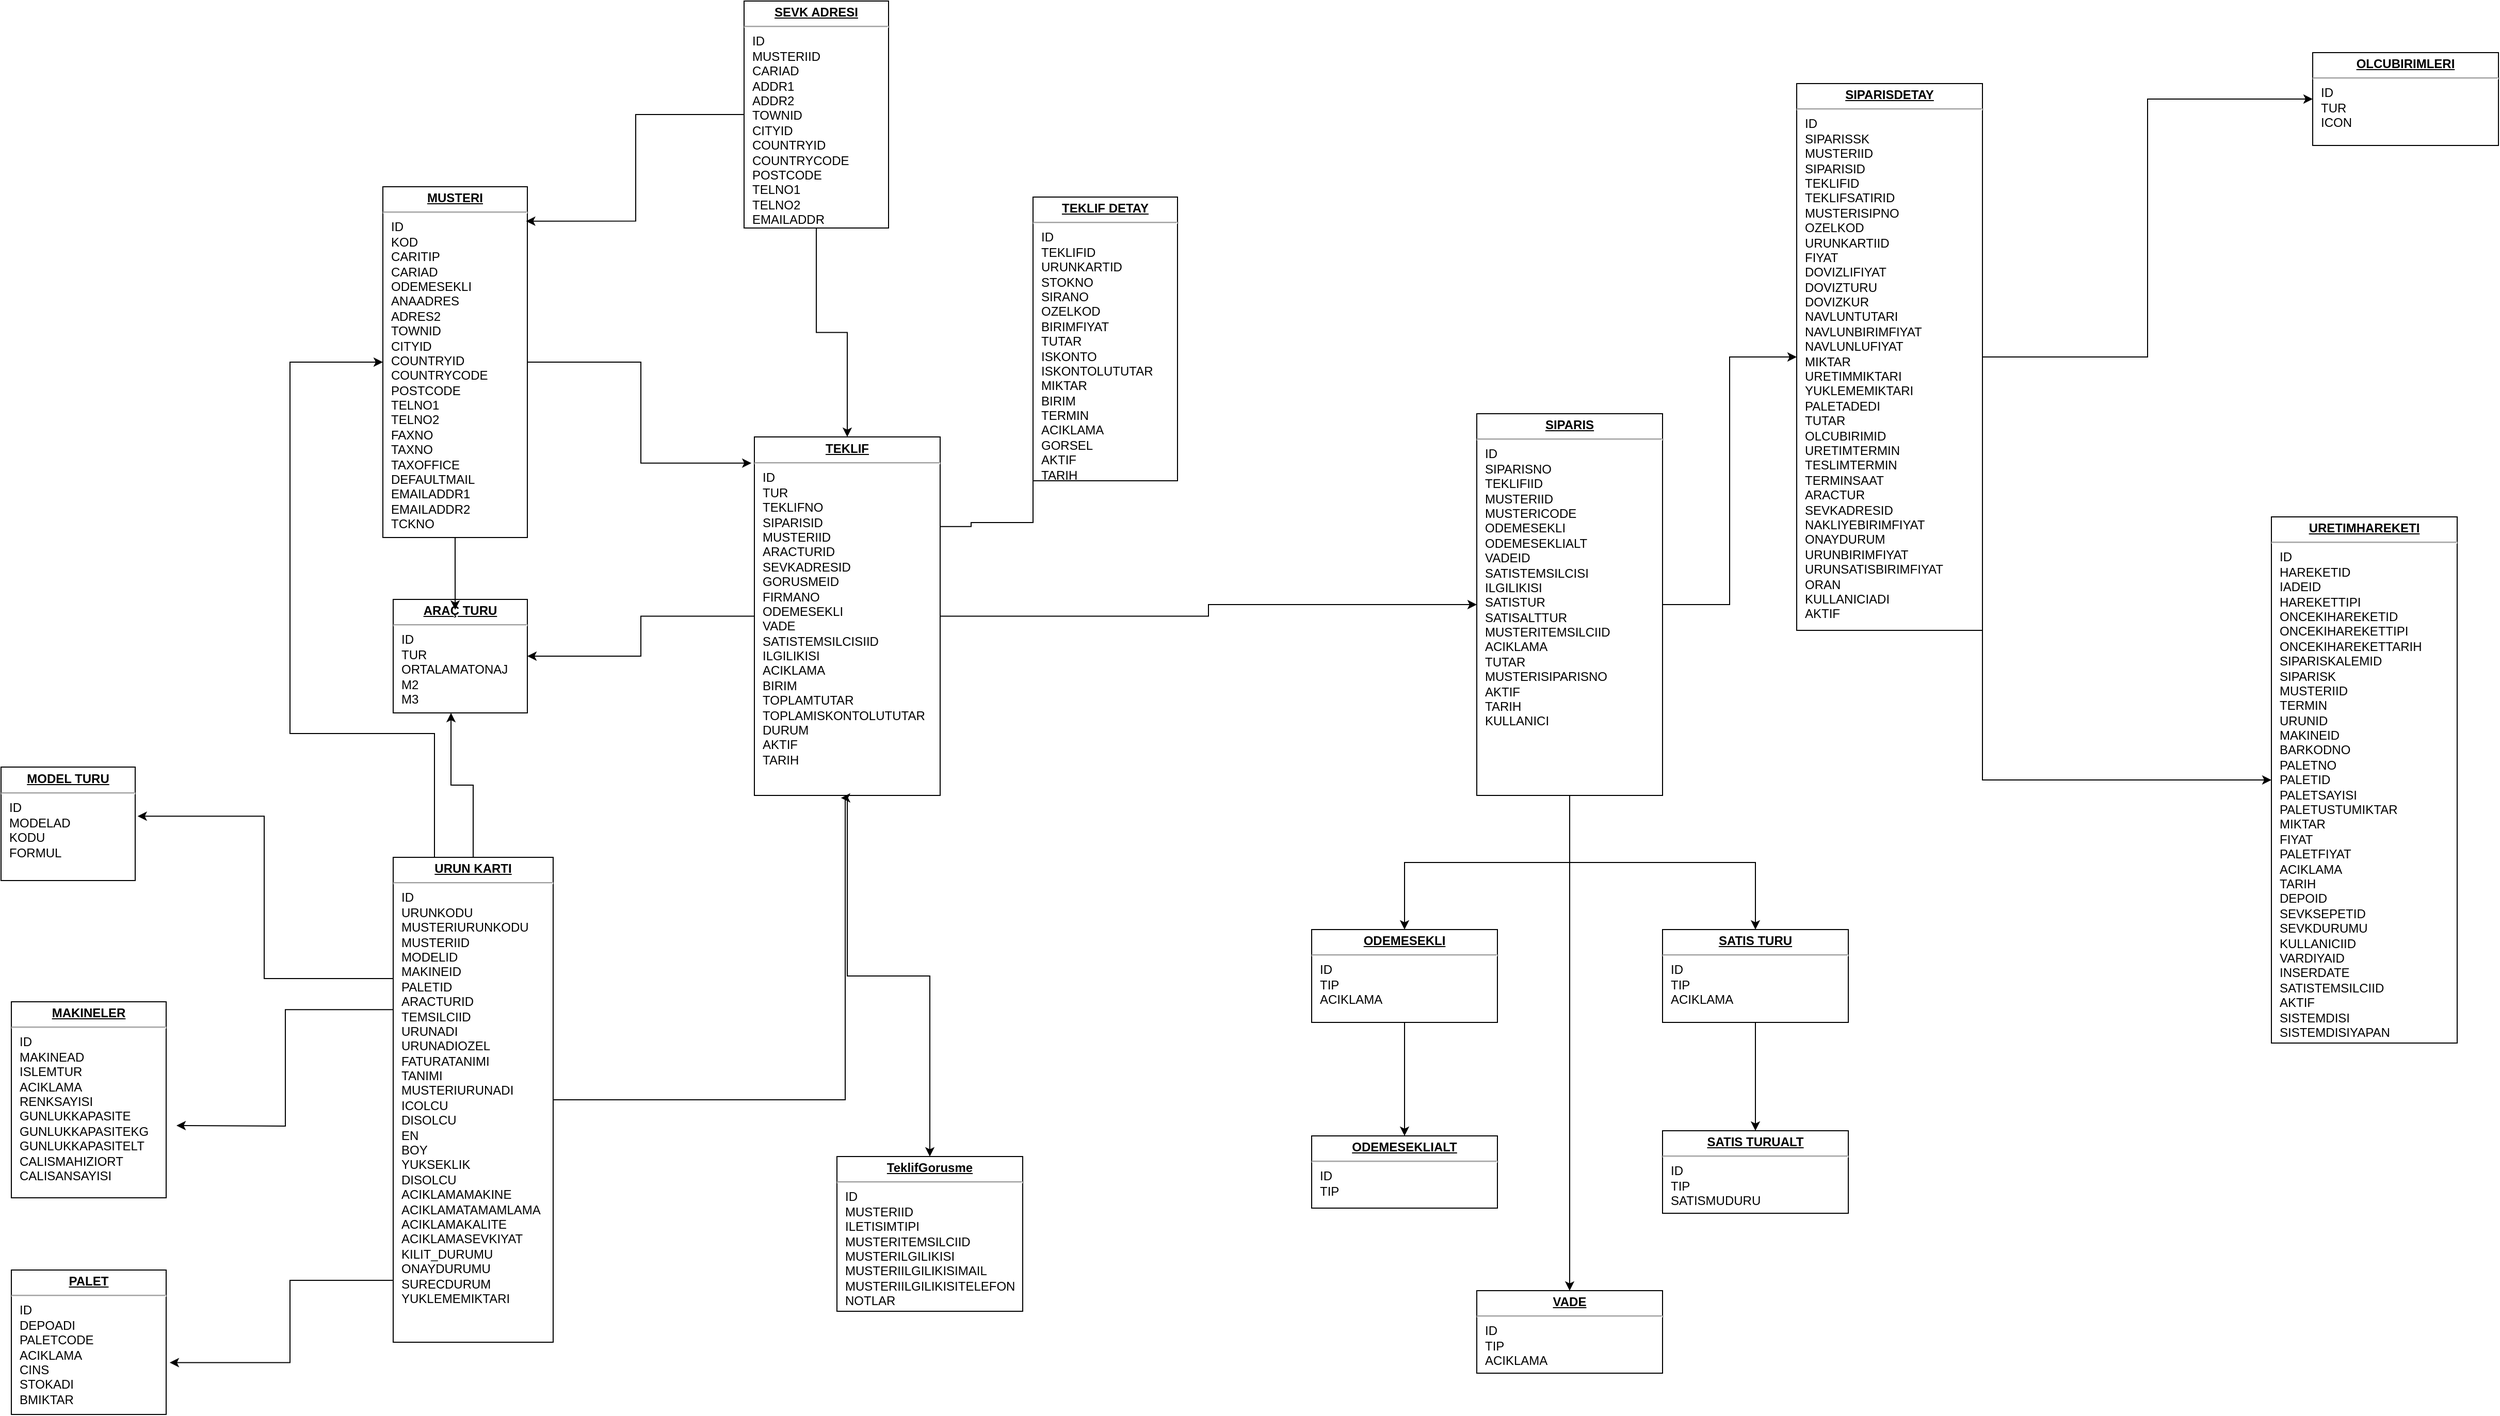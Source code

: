 <mxfile version="24.7.6">
  <diagram name="Page-1" id="a7904f86-f2b4-8e86-fa97-74104820619b">
    <mxGraphModel dx="2216" dy="1365" grid="1" gridSize="10" guides="1" tooltips="1" connect="1" arrows="1" fold="1" page="1" pageScale="1" pageWidth="1100" pageHeight="850" background="none" math="0" shadow="0">
      <root>
        <mxCell id="0" />
        <mxCell id="1" parent="0" />
        <mxCell id="Hgp5e7iiGwVwY_Y89gN8-15" style="edgeStyle=orthogonalEdgeStyle;rounded=0;orthogonalLoop=1;jettySize=auto;html=1;entryX=1;entryY=0.5;entryDx=0;entryDy=0;" parent="1" source="24794b860abc3c2d-1" target="Hgp5e7iiGwVwY_Y89gN8-5" edge="1">
          <mxGeometry relative="1" as="geometry" />
        </mxCell>
        <mxCell id="bi0TsSE7OpreCBhFvPM3-5" style="edgeStyle=orthogonalEdgeStyle;rounded=0;orthogonalLoop=1;jettySize=auto;html=1;entryX=0.5;entryY=0;entryDx=0;entryDy=0;" parent="1" source="24794b860abc3c2d-1" target="24794b860abc3c2d-16" edge="1">
          <mxGeometry relative="1" as="geometry" />
        </mxCell>
        <mxCell id="jMBmJfrpA6GNwmcxbCjx-2" style="edgeStyle=orthogonalEdgeStyle;rounded=0;orthogonalLoop=1;jettySize=auto;html=1;entryX=0;entryY=0.5;entryDx=0;entryDy=0;" parent="1" source="24794b860abc3c2d-1" target="jMBmJfrpA6GNwmcxbCjx-1" edge="1">
          <mxGeometry relative="1" as="geometry" />
        </mxCell>
        <mxCell id="24794b860abc3c2d-1" value="&lt;p style=&quot;margin: 0px ; margin-top: 4px ; text-align: center ; text-decoration: underline&quot;&gt;&lt;b&gt;TEKLIF&lt;/b&gt;&lt;/p&gt;&lt;hr&gt;&lt;p style=&quot;margin: 0px ; margin-left: 8px&quot;&gt;ID&lt;/p&gt;&lt;p style=&quot;margin: 0px ; margin-left: 8px&quot;&gt;TUR&lt;/p&gt;&lt;p style=&quot;margin: 0px ; margin-left: 8px&quot;&gt;TEKLIFNO&lt;/p&gt;&lt;p style=&quot;margin: 0px ; margin-left: 8px&quot;&gt;SIPARISID&lt;/p&gt;&lt;p style=&quot;margin: 0px ; margin-left: 8px&quot;&gt;MUSTERIID&lt;/p&gt;&lt;p style=&quot;margin: 0px ; margin-left: 8px&quot;&gt;ARACTURID&lt;/p&gt;&lt;p style=&quot;margin: 0px ; margin-left: 8px&quot;&gt;SEVKADRESID&lt;/p&gt;&lt;p style=&quot;margin: 0px ; margin-left: 8px&quot;&gt;GORUSMEID&lt;/p&gt;&lt;p style=&quot;margin: 0px ; margin-left: 8px&quot;&gt;FIRMANO&lt;/p&gt;&lt;p style=&quot;margin: 0px ; margin-left: 8px&quot;&gt;ODEMESEKLI&lt;/p&gt;&lt;p style=&quot;margin: 0px ; margin-left: 8px&quot;&gt;VADE&lt;/p&gt;&lt;p style=&quot;margin: 0px ; margin-left: 8px&quot;&gt;SATISTEMSILCISIID&lt;/p&gt;&lt;p style=&quot;margin: 0px ; margin-left: 8px&quot;&gt;ILGILIKISI&lt;/p&gt;&lt;p style=&quot;margin: 0px ; margin-left: 8px&quot;&gt;ACIKLAMA&lt;/p&gt;&lt;p style=&quot;margin: 0px ; margin-left: 8px&quot;&gt;BIRIM&lt;/p&gt;&lt;p style=&quot;margin: 0px ; margin-left: 8px&quot;&gt;TOPLAMTUTAR&lt;/p&gt;&lt;p style=&quot;margin: 0px ; margin-left: 8px&quot;&gt;TOPLAMISKONTOLUTUTAR&lt;/p&gt;&lt;p style=&quot;margin: 0px ; margin-left: 8px&quot;&gt;DURUM&lt;/p&gt;&lt;p style=&quot;margin: 0px ; margin-left: 8px&quot;&gt;AKTIF&lt;/p&gt;&lt;p style=&quot;margin: 0px ; margin-left: 8px&quot;&gt;TARIH&lt;/p&gt;&lt;p style=&quot;margin: 0px ; margin-left: 8px&quot;&gt;&lt;/p&gt;" style="verticalAlign=top;align=left;overflow=fill;fontSize=12;fontFamily=Helvetica;html=1;rounded=0;shadow=0;comic=0;labelBackgroundColor=none;strokeWidth=1" parent="1" vertex="1">
          <mxGeometry x="-60" y="-367.5" width="180" height="347.5" as="geometry" />
        </mxCell>
        <mxCell id="24794b860abc3c2d-16" value="&lt;p style=&quot;margin: 0px ; margin-top: 4px ; text-align: center ; text-decoration: underline&quot;&gt;&lt;b&gt;TeklifGorusme&lt;/b&gt;&lt;/p&gt;&lt;hr&gt;&lt;p style=&quot;margin: 0px ; margin-left: 8px&quot;&gt;ID&lt;/p&gt;&lt;p style=&quot;margin: 0px ; margin-left: 8px&quot;&gt;MUSTERIID&lt;/p&gt;&lt;p style=&quot;margin: 0px ; margin-left: 8px&quot;&gt;ILETISIMTIPI&lt;/p&gt;&lt;p style=&quot;margin: 0px ; margin-left: 8px&quot;&gt;MUSTERITEMSILCIID&lt;/p&gt;&lt;p style=&quot;margin: 0px ; margin-left: 8px&quot;&gt;MUSTERILGILIKISI&lt;/p&gt;&lt;p style=&quot;margin: 0px ; margin-left: 8px&quot;&gt;MUSTERIILGILIKISIMAIL&lt;/p&gt;&lt;p style=&quot;margin: 0px ; margin-left: 8px&quot;&gt;MUSTERIILGILIKISITELEFON&lt;/p&gt;&lt;p style=&quot;margin: 0px ; margin-left: 8px&quot;&gt;NOTLAR&lt;/p&gt;&lt;p style=&quot;margin: 0px ; margin-left: 8px&quot;&gt;&lt;br&gt;&lt;/p&gt;" style="verticalAlign=top;align=left;overflow=fill;fontSize=12;fontFamily=Helvetica;html=1;rounded=0;shadow=0;comic=0;labelBackgroundColor=none;strokeWidth=1" parent="1" vertex="1">
          <mxGeometry x="20" y="330" width="180" height="150" as="geometry" />
        </mxCell>
        <mxCell id="24794b860abc3c2d-40" style="edgeStyle=orthogonalEdgeStyle;rounded=0;html=1;exitX=0;exitY=0.25;entryX=1;entryY=0.25;labelBackgroundColor=none;endArrow=none;endFill=0;endSize=8;fontFamily=Verdana;fontSize=12;align=left;" parent="1" source="24794b860abc3c2d-17" target="24794b860abc3c2d-1" edge="1">
          <mxGeometry relative="1" as="geometry">
            <Array as="points">
              <mxPoint x="210" y="-284.5" />
              <mxPoint x="150" y="-284.5" />
            </Array>
          </mxGeometry>
        </mxCell>
        <mxCell id="24794b860abc3c2d-17" value="&lt;p style=&quot;margin: 0px ; margin-top: 4px ; text-align: center ; text-decoration: underline&quot;&gt;&lt;b&gt;TEKLIF DETAY&lt;/b&gt;&lt;/p&gt;&lt;hr&gt;&lt;p style=&quot;margin: 0px ; margin-left: 8px&quot;&gt;ID&lt;br&gt;TEKLIFID&lt;/p&gt;&lt;p style=&quot;margin: 0px ; margin-left: 8px&quot;&gt;URUNKARTID&lt;/p&gt;&lt;p style=&quot;margin: 0px ; margin-left: 8px&quot;&gt;STOKNO&lt;/p&gt;&lt;p style=&quot;margin: 0px ; margin-left: 8px&quot;&gt;&lt;span style=&quot;background-color: initial;&quot;&gt;SIRANO&lt;/span&gt;&lt;/p&gt;&lt;p style=&quot;margin: 0px ; margin-left: 8px&quot;&gt;&lt;span style=&quot;background-color: initial;&quot;&gt;OZELKOD&lt;/span&gt;&lt;br&gt;&lt;/p&gt;&lt;p style=&quot;margin: 0px ; margin-left: 8px&quot;&gt;&lt;span style=&quot;background-color: initial;&quot;&gt;BIRIMFIYAT&lt;/span&gt;&lt;/p&gt;&lt;p style=&quot;margin: 0px ; margin-left: 8px&quot;&gt;TUTAR&lt;br&gt;&lt;/p&gt;&lt;p style=&quot;margin: 0px ; margin-left: 8px&quot;&gt;ISKONTO&lt;/p&gt;&lt;p style=&quot;margin: 0px ; margin-left: 8px&quot;&gt;ISKONTOLUTUTAR&lt;/p&gt;&lt;p style=&quot;margin: 0px ; margin-left: 8px&quot;&gt;MIKTAR&lt;/p&gt;&lt;p style=&quot;margin: 0px ; margin-left: 8px&quot;&gt;BIRIM&lt;/p&gt;&lt;p style=&quot;margin: 0px ; margin-left: 8px&quot;&gt;TERMIN&lt;/p&gt;&lt;p style=&quot;margin: 0px ; margin-left: 8px&quot;&gt;ACIKLAMA&lt;/p&gt;&lt;p style=&quot;margin: 0px ; margin-left: 8px&quot;&gt;GORSEL&lt;/p&gt;&lt;p style=&quot;margin: 0px ; margin-left: 8px&quot;&gt;AKTIF&lt;/p&gt;&lt;p style=&quot;margin: 0px ; margin-left: 8px&quot;&gt;TARIH&lt;/p&gt;" style="verticalAlign=top;align=left;overflow=fill;fontSize=12;fontFamily=Helvetica;html=1;rounded=0;shadow=0;comic=0;labelBackgroundColor=none;strokeWidth=1" parent="1" vertex="1">
          <mxGeometry x="210" y="-600" width="140" height="275" as="geometry" />
        </mxCell>
        <mxCell id="Hgp5e7iiGwVwY_Y89gN8-1" value="&lt;p style=&quot;margin: 0px ; margin-top: 4px ; text-align: center ; text-decoration: underline&quot;&gt;&lt;b&gt;MUSTERI&lt;/b&gt;&lt;/p&gt;&lt;hr&gt;&lt;p style=&quot;margin: 0px ; margin-left: 8px&quot;&gt;ID&lt;br&gt;KOD&lt;br&gt;CARITIP&lt;/p&gt;&lt;p style=&quot;margin: 0px ; margin-left: 8px&quot;&gt;CARIAD&lt;/p&gt;&lt;p style=&quot;margin: 0px ; margin-left: 8px&quot;&gt;ODEMESEKLI&lt;br&gt;&lt;/p&gt;&lt;p style=&quot;margin: 0px ; margin-left: 8px&quot;&gt;ANAADRES&lt;br&gt;&lt;/p&gt;&lt;p style=&quot;margin: 0px ; margin-left: 8px&quot;&gt;ADRES2&lt;br&gt;&lt;/p&gt;&lt;p style=&quot;margin: 0px ; margin-left: 8px&quot;&gt;TOWNID&lt;/p&gt;&lt;p style=&quot;margin: 0px ; margin-left: 8px&quot;&gt;CITYID&lt;/p&gt;&lt;p style=&quot;margin: 0px ; margin-left: 8px&quot;&gt;COUNTRYID&lt;/p&gt;&lt;p style=&quot;margin: 0px ; margin-left: 8px&quot;&gt;COUNTRYCODE&lt;/p&gt;&lt;p style=&quot;margin: 0px ; margin-left: 8px&quot;&gt;POSTCODE&lt;/p&gt;&lt;p style=&quot;margin: 0px ; margin-left: 8px&quot;&gt;TELNO1&lt;/p&gt;&lt;p style=&quot;margin: 0px ; margin-left: 8px&quot;&gt;TELNO2&lt;/p&gt;&lt;p style=&quot;margin: 0px ; margin-left: 8px&quot;&gt;FAXNO&lt;/p&gt;&lt;p style=&quot;margin: 0px ; margin-left: 8px&quot;&gt;TAXNO&lt;/p&gt;&lt;p style=&quot;margin: 0px ; margin-left: 8px&quot;&gt;TAXOFFICE&lt;/p&gt;&lt;p style=&quot;margin: 0px ; margin-left: 8px&quot;&gt;DEFAULTMAIL&lt;/p&gt;&lt;p style=&quot;margin: 0px ; margin-left: 8px&quot;&gt;EMAILADDR1&lt;/p&gt;&lt;p style=&quot;margin: 0px ; margin-left: 8px&quot;&gt;EMAILADDR2&lt;/p&gt;&lt;p style=&quot;margin: 0px ; margin-left: 8px&quot;&gt;TCKNO&lt;/p&gt;&lt;p style=&quot;margin: 0px ; margin-left: 8px&quot;&gt;&lt;br&gt;&lt;/p&gt;" style="verticalAlign=top;align=left;overflow=fill;fontSize=12;fontFamily=Helvetica;html=1;rounded=0;shadow=0;comic=0;labelBackgroundColor=none;strokeWidth=1" parent="1" vertex="1">
          <mxGeometry x="-420" y="-610" width="140" height="340" as="geometry" />
        </mxCell>
        <mxCell id="Hgp5e7iiGwVwY_Y89gN8-4" style="edgeStyle=orthogonalEdgeStyle;rounded=0;orthogonalLoop=1;jettySize=auto;html=1;exitX=1;exitY=0.5;exitDx=0;exitDy=0;entryX=-0.016;entryY=0.073;entryDx=0;entryDy=0;entryPerimeter=0;" parent="1" source="Hgp5e7iiGwVwY_Y89gN8-1" target="24794b860abc3c2d-1" edge="1">
          <mxGeometry relative="1" as="geometry" />
        </mxCell>
        <mxCell id="Hgp5e7iiGwVwY_Y89gN8-5" value="&lt;p style=&quot;margin: 0px ; margin-top: 4px ; text-align: center ; text-decoration: underline&quot;&gt;&lt;b&gt;ARAÇ TURU&lt;/b&gt;&lt;/p&gt;&lt;hr&gt;&lt;p style=&quot;margin: 0px ; margin-left: 8px&quot;&gt;ID&lt;br&gt;TUR&lt;br&gt;ORTALAMATONAJ&lt;/p&gt;&lt;p style=&quot;margin: 0px ; margin-left: 8px&quot;&gt;M2&lt;/p&gt;&lt;p style=&quot;margin: 0px ; margin-left: 8px&quot;&gt;M3&lt;br&gt;&lt;/p&gt;&lt;p style=&quot;margin: 0px ; margin-left: 8px&quot;&gt;&lt;br&gt;&lt;/p&gt;" style="verticalAlign=top;align=left;overflow=fill;fontSize=12;fontFamily=Helvetica;html=1;rounded=0;shadow=0;comic=0;labelBackgroundColor=none;strokeWidth=1" parent="1" vertex="1">
          <mxGeometry x="-410" y="-210" width="130" height="110" as="geometry" />
        </mxCell>
        <mxCell id="Hgp5e7iiGwVwY_Y89gN8-10" style="edgeStyle=orthogonalEdgeStyle;rounded=0;orthogonalLoop=1;jettySize=auto;html=1;entryX=0.991;entryY=0.098;entryDx=0;entryDy=0;entryPerimeter=0;" parent="1" source="Hgp5e7iiGwVwY_Y89gN8-9" target="Hgp5e7iiGwVwY_Y89gN8-1" edge="1">
          <mxGeometry relative="1" as="geometry">
            <mxPoint x="-270" y="-600.0" as="targetPoint" />
          </mxGeometry>
        </mxCell>
        <mxCell id="Hgp5e7iiGwVwY_Y89gN8-16" style="edgeStyle=orthogonalEdgeStyle;rounded=0;orthogonalLoop=1;jettySize=auto;html=1;entryX=0.5;entryY=0;entryDx=0;entryDy=0;" parent="1" source="Hgp5e7iiGwVwY_Y89gN8-9" target="24794b860abc3c2d-1" edge="1">
          <mxGeometry relative="1" as="geometry" />
        </mxCell>
        <mxCell id="Hgp5e7iiGwVwY_Y89gN8-9" value="&lt;p style=&quot;margin: 0px ; margin-top: 4px ; text-align: center ; text-decoration: underline&quot;&gt;&lt;b&gt;SEVK ADRESI&lt;/b&gt;&lt;/p&gt;&lt;hr&gt;&lt;p style=&quot;margin: 0px ; margin-left: 8px&quot;&gt;ID&lt;/p&gt;&lt;p style=&quot;margin: 0px ; margin-left: 8px&quot;&gt;MUSTERIID&lt;/p&gt;&lt;p style=&quot;margin: 0px ; margin-left: 8px&quot;&gt;CARIAD&lt;/p&gt;&lt;p style=&quot;margin: 0px ; margin-left: 8px&quot;&gt;ADDR1&lt;/p&gt;&lt;p style=&quot;margin: 0px ; margin-left: 8px&quot;&gt;ADDR2&lt;/p&gt;&lt;p style=&quot;margin: 0px 0px 0px 8px;&quot;&gt;TOWNID&lt;/p&gt;&lt;p style=&quot;margin: 0px 0px 0px 8px;&quot;&gt;CITYID&lt;/p&gt;&lt;p style=&quot;margin: 0px 0px 0px 8px;&quot;&gt;COUNTRYID&lt;/p&gt;&lt;p style=&quot;margin: 0px 0px 0px 8px;&quot;&gt;COUNTRYCODE&lt;/p&gt;&lt;p style=&quot;margin: 0px 0px 0px 8px;&quot;&gt;POSTCODE&lt;/p&gt;&lt;p style=&quot;margin: 0px 0px 0px 8px;&quot;&gt;TELNO1&lt;/p&gt;&lt;p style=&quot;margin: 0px 0px 0px 8px;&quot;&gt;TELNO2&lt;/p&gt;&lt;p style=&quot;margin: 0px 0px 0px 8px;&quot;&gt;EMAILADDR&lt;/p&gt;" style="verticalAlign=top;align=left;overflow=fill;fontSize=12;fontFamily=Helvetica;html=1;rounded=0;shadow=0;comic=0;labelBackgroundColor=none;strokeWidth=1" parent="1" vertex="1">
          <mxGeometry x="-70" y="-790" width="140" height="220" as="geometry" />
        </mxCell>
        <mxCell id="Hgp5e7iiGwVwY_Y89gN8-14" style="edgeStyle=orthogonalEdgeStyle;rounded=0;orthogonalLoop=1;jettySize=auto;html=1;entryX=0.462;entryY=0.091;entryDx=0;entryDy=0;entryPerimeter=0;" parent="1" source="Hgp5e7iiGwVwY_Y89gN8-1" target="Hgp5e7iiGwVwY_Y89gN8-5" edge="1">
          <mxGeometry relative="1" as="geometry" />
        </mxCell>
        <mxCell id="Hgp5e7iiGwVwY_Y89gN8-18" style="edgeStyle=orthogonalEdgeStyle;rounded=0;orthogonalLoop=1;jettySize=auto;html=1;entryX=0.466;entryY=1.007;entryDx=0;entryDy=0;entryPerimeter=0;" parent="1" source="Hgp5e7iiGwVwY_Y89gN8-17" target="24794b860abc3c2d-1" edge="1">
          <mxGeometry relative="1" as="geometry">
            <Array as="points">
              <mxPoint x="28" y="275" />
            </Array>
          </mxGeometry>
        </mxCell>
        <mxCell id="LyX2xCO0pl1XPPJ5Hr9K-2" style="edgeStyle=orthogonalEdgeStyle;rounded=0;orthogonalLoop=1;jettySize=auto;html=1;entryX=0;entryY=0.5;entryDx=0;entryDy=0;" parent="1" source="Hgp5e7iiGwVwY_Y89gN8-17" target="Hgp5e7iiGwVwY_Y89gN8-1" edge="1">
          <mxGeometry relative="1" as="geometry">
            <Array as="points">
              <mxPoint x="-370" y="-80" />
              <mxPoint x="-510" y="-80" />
              <mxPoint x="-510" y="-440" />
            </Array>
          </mxGeometry>
        </mxCell>
        <mxCell id="LyX2xCO0pl1XPPJ5Hr9K-7" style="edgeStyle=orthogonalEdgeStyle;rounded=0;orthogonalLoop=1;jettySize=auto;html=1;entryX=1.018;entryY=0.433;entryDx=0;entryDy=0;exitX=0;exitY=0.25;exitDx=0;exitDy=0;entryPerimeter=0;" parent="1" source="Hgp5e7iiGwVwY_Y89gN8-17" target="LyX2xCO0pl1XPPJ5Hr9K-4" edge="1">
          <mxGeometry relative="1" as="geometry" />
        </mxCell>
        <mxCell id="LyX2xCO0pl1XPPJ5Hr9K-8" style="edgeStyle=orthogonalEdgeStyle;rounded=0;orthogonalLoop=1;jettySize=auto;html=1;exitX=0.021;exitY=0.314;exitDx=0;exitDy=0;exitPerimeter=0;" parent="1" source="Hgp5e7iiGwVwY_Y89gN8-17" edge="1">
          <mxGeometry relative="1" as="geometry">
            <mxPoint x="-620" y="300" as="targetPoint" />
          </mxGeometry>
        </mxCell>
        <mxCell id="Hgp5e7iiGwVwY_Y89gN8-17" value="&lt;p style=&quot;margin: 0px ; margin-top: 4px ; text-align: center ; text-decoration: underline&quot;&gt;&lt;b&gt;URUN KARTI&lt;/b&gt;&lt;/p&gt;&lt;hr&gt;&lt;p style=&quot;margin: 0px ; margin-left: 8px&quot;&gt;ID&lt;/p&gt;&lt;p style=&quot;margin: 0px ; margin-left: 8px&quot;&gt;URUNKODU&lt;/p&gt;&lt;p style=&quot;margin: 0px ; margin-left: 8px&quot;&gt;MUSTERIURUNKODU&lt;/p&gt;&lt;p style=&quot;margin: 0px ; margin-left: 8px&quot;&gt;MUSTERIID&lt;/p&gt;&lt;p style=&quot;margin: 0px ; margin-left: 8px&quot;&gt;MODELID&lt;/p&gt;&lt;p style=&quot;margin: 0px ; margin-left: 8px&quot;&gt;MAKINEID&lt;/p&gt;&lt;p style=&quot;margin: 0px ; margin-left: 8px&quot;&gt;PALETID&lt;/p&gt;&lt;p style=&quot;margin: 0px ; margin-left: 8px&quot;&gt;ARACTURID&lt;/p&gt;&lt;p style=&quot;margin: 0px ; margin-left: 8px&quot;&gt;TEMSILCIID&lt;/p&gt;&lt;p style=&quot;margin: 0px ; margin-left: 8px&quot;&gt;URUNADI&lt;/p&gt;&lt;p style=&quot;margin: 0px ; margin-left: 8px&quot;&gt;URUNADIOZEL&lt;/p&gt;&lt;p style=&quot;margin: 0px ; margin-left: 8px&quot;&gt;FATURATANIMI&lt;/p&gt;&lt;p style=&quot;margin: 0px ; margin-left: 8px&quot;&gt;TANIMI&lt;/p&gt;&lt;p style=&quot;margin: 0px ; margin-left: 8px&quot;&gt;MUSTERIURUNADI&lt;/p&gt;&lt;p style=&quot;margin: 0px ; margin-left: 8px&quot;&gt;ICOLCU&lt;/p&gt;&lt;p style=&quot;margin: 0px ; margin-left: 8px&quot;&gt;DISOLCU&lt;/p&gt;&lt;p style=&quot;margin: 0px ; margin-left: 8px&quot;&gt;EN&lt;/p&gt;&lt;p style=&quot;margin: 0px ; margin-left: 8px&quot;&gt;BOY&lt;/p&gt;&lt;p style=&quot;margin: 0px ; margin-left: 8px&quot;&gt;YUKSEKLIK&lt;/p&gt;&lt;p style=&quot;margin: 0px ; margin-left: 8px&quot;&gt;DISOLCU&lt;/p&gt;&lt;p style=&quot;margin: 0px ; margin-left: 8px&quot;&gt;ACIKLAMAMAKINE&lt;/p&gt;&lt;p style=&quot;margin: 0px ; margin-left: 8px&quot;&gt;ACIKLAMATAMAMLAMA&lt;/p&gt;&lt;p style=&quot;margin: 0px ; margin-left: 8px&quot;&gt;ACIKLAMAKALITE&lt;/p&gt;&lt;p style=&quot;margin: 0px ; margin-left: 8px&quot;&gt;ACIKLAMASEVKIYAT&lt;/p&gt;&lt;p style=&quot;margin: 0px ; margin-left: 8px&quot;&gt;KILIT_DURUMU&lt;/p&gt;&lt;p style=&quot;margin: 0px ; margin-left: 8px&quot;&gt;ONAYDURUMU&lt;/p&gt;&lt;p style=&quot;margin: 0px ; margin-left: 8px&quot;&gt;SURECDURUM&lt;/p&gt;&lt;p style=&quot;margin: 0px ; margin-left: 8px&quot;&gt;YUKLEMEMIKTARI&lt;/p&gt;&lt;p style=&quot;margin: 0px ; margin-left: 8px&quot;&gt;&lt;/p&gt;" style="verticalAlign=top;align=left;overflow=fill;fontSize=12;fontFamily=Helvetica;html=1;rounded=0;shadow=0;comic=0;labelBackgroundColor=none;strokeWidth=1" parent="1" vertex="1">
          <mxGeometry x="-410" y="40" width="155" height="470" as="geometry" />
        </mxCell>
        <mxCell id="LyX2xCO0pl1XPPJ5Hr9K-3" style="edgeStyle=orthogonalEdgeStyle;rounded=0;orthogonalLoop=1;jettySize=auto;html=1;entryX=0.431;entryY=1;entryDx=0;entryDy=0;entryPerimeter=0;" parent="1" source="Hgp5e7iiGwVwY_Y89gN8-17" target="Hgp5e7iiGwVwY_Y89gN8-5" edge="1">
          <mxGeometry relative="1" as="geometry" />
        </mxCell>
        <mxCell id="LyX2xCO0pl1XPPJ5Hr9K-4" value="&lt;p style=&quot;margin: 0px ; margin-top: 4px ; text-align: center ; text-decoration: underline&quot;&gt;&lt;b&gt;MODEL TURU&lt;/b&gt;&lt;/p&gt;&lt;hr&gt;&lt;p style=&quot;margin: 0px ; margin-left: 8px&quot;&gt;ID&lt;br&gt;MODELAD&lt;/p&gt;&lt;p style=&quot;margin: 0px ; margin-left: 8px&quot;&gt;KODU&lt;/p&gt;&lt;p style=&quot;margin: 0px ; margin-left: 8px&quot;&gt;FORMUL&lt;/p&gt;" style="verticalAlign=top;align=left;overflow=fill;fontSize=12;fontFamily=Helvetica;html=1;rounded=0;shadow=0;comic=0;labelBackgroundColor=none;strokeWidth=1" parent="1" vertex="1">
          <mxGeometry x="-790" y="-47.5" width="130" height="110" as="geometry" />
        </mxCell>
        <mxCell id="LyX2xCO0pl1XPPJ5Hr9K-6" value="&lt;p style=&quot;margin: 0px ; margin-top: 4px ; text-align: center ; text-decoration: underline&quot;&gt;&lt;b&gt;MAKINELER&lt;/b&gt;&lt;/p&gt;&lt;hr&gt;&lt;p style=&quot;margin: 0px ; margin-left: 8px&quot;&gt;ID&lt;br&gt;MAKINEAD&lt;/p&gt;&lt;p style=&quot;margin: 0px ; margin-left: 8px&quot;&gt;ISLEMTUR&lt;/p&gt;&lt;p style=&quot;margin: 0px ; margin-left: 8px&quot;&gt;ACIKLAMA&lt;/p&gt;&lt;p style=&quot;margin: 0px ; margin-left: 8px&quot;&gt;RENKSAYISI&lt;/p&gt;&lt;p style=&quot;margin: 0px ; margin-left: 8px&quot;&gt;GUNLUKKAPASITE&lt;/p&gt;&lt;p style=&quot;margin: 0px ; margin-left: 8px&quot;&gt;GUNLUKKAPASITEKG&lt;/p&gt;&lt;p style=&quot;margin: 0px ; margin-left: 8px&quot;&gt;GUNLUKKAPASITELT&lt;/p&gt;&lt;p style=&quot;margin: 0px ; margin-left: 8px&quot;&gt;CALISMAHIZIORT&lt;/p&gt;&lt;p style=&quot;margin: 0px ; margin-left: 8px&quot;&gt;CALISANSAYISI&lt;/p&gt;" style="verticalAlign=top;align=left;overflow=fill;fontSize=12;fontFamily=Helvetica;html=1;rounded=0;shadow=0;comic=0;labelBackgroundColor=none;strokeWidth=1" parent="1" vertex="1">
          <mxGeometry x="-780" y="180" width="150" height="190" as="geometry" />
        </mxCell>
        <mxCell id="LyX2xCO0pl1XPPJ5Hr9K-9" value="&lt;p style=&quot;margin: 0px ; margin-top: 4px ; text-align: center ; text-decoration: underline&quot;&gt;&lt;b&gt;PALET&lt;/b&gt;&lt;/p&gt;&lt;hr&gt;&lt;p style=&quot;margin: 0px ; margin-left: 8px&quot;&gt;ID&lt;br&gt;DEPOADI&lt;/p&gt;&lt;p style=&quot;margin: 0px ; margin-left: 8px&quot;&gt;PALETCODE&lt;/p&gt;&lt;p style=&quot;margin: 0px ; margin-left: 8px&quot;&gt;ACIKLAMA&lt;/p&gt;&lt;p style=&quot;margin: 0px ; margin-left: 8px&quot;&gt;CINS&lt;/p&gt;&lt;p style=&quot;margin: 0px ; margin-left: 8px&quot;&gt;STOKADI&lt;/p&gt;&lt;p style=&quot;margin: 0px ; margin-left: 8px&quot;&gt;BMIKTAR&lt;/p&gt;" style="verticalAlign=top;align=left;overflow=fill;fontSize=12;fontFamily=Helvetica;html=1;rounded=0;shadow=0;comic=0;labelBackgroundColor=none;strokeWidth=1" parent="1" vertex="1">
          <mxGeometry x="-780" y="440" width="150" height="140" as="geometry" />
        </mxCell>
        <mxCell id="LyX2xCO0pl1XPPJ5Hr9K-11" style="edgeStyle=orthogonalEdgeStyle;rounded=0;orthogonalLoop=1;jettySize=auto;html=1;entryX=1.023;entryY=0.641;entryDx=0;entryDy=0;entryPerimeter=0;" parent="1" source="Hgp5e7iiGwVwY_Y89gN8-17" target="LyX2xCO0pl1XPPJ5Hr9K-9" edge="1">
          <mxGeometry relative="1" as="geometry">
            <mxPoint x="-590" y="530" as="targetPoint" />
            <Array as="points">
              <mxPoint x="-510" y="450" />
              <mxPoint x="-510" y="530" />
            </Array>
          </mxGeometry>
        </mxCell>
        <mxCell id="jMBmJfrpA6GNwmcxbCjx-8" style="edgeStyle=orthogonalEdgeStyle;rounded=0;orthogonalLoop=1;jettySize=auto;html=1;" parent="1" source="jMBmJfrpA6GNwmcxbCjx-1" target="jMBmJfrpA6GNwmcxbCjx-3" edge="1">
          <mxGeometry relative="1" as="geometry" />
        </mxCell>
        <mxCell id="jMBmJfrpA6GNwmcxbCjx-12" style="edgeStyle=orthogonalEdgeStyle;rounded=0;orthogonalLoop=1;jettySize=auto;html=1;entryX=0.5;entryY=0;entryDx=0;entryDy=0;" parent="1" source="jMBmJfrpA6GNwmcxbCjx-1" target="jMBmJfrpA6GNwmcxbCjx-9" edge="1">
          <mxGeometry relative="1" as="geometry" />
        </mxCell>
        <mxCell id="jMBmJfrpA6GNwmcxbCjx-15" style="edgeStyle=orthogonalEdgeStyle;rounded=0;orthogonalLoop=1;jettySize=auto;html=1;" parent="1" source="jMBmJfrpA6GNwmcxbCjx-1" edge="1">
          <mxGeometry relative="1" as="geometry">
            <mxPoint x="730" y="460" as="targetPoint" />
          </mxGeometry>
        </mxCell>
        <mxCell id="jMBmJfrpA6GNwmcxbCjx-17" style="edgeStyle=orthogonalEdgeStyle;rounded=0;orthogonalLoop=1;jettySize=auto;html=1;exitX=1;exitY=0.5;exitDx=0;exitDy=0;entryX=0;entryY=0.5;entryDx=0;entryDy=0;" parent="1" source="jMBmJfrpA6GNwmcxbCjx-1" target="jMBmJfrpA6GNwmcxbCjx-16" edge="1">
          <mxGeometry relative="1" as="geometry" />
        </mxCell>
        <mxCell id="jMBmJfrpA6GNwmcxbCjx-1" value="&lt;p style=&quot;margin: 0px ; margin-top: 4px ; text-align: center ; text-decoration: underline&quot;&gt;&lt;b&gt;SIPARIS&lt;/b&gt;&lt;/p&gt;&lt;hr&gt;&lt;p style=&quot;margin: 0px ; margin-left: 8px&quot;&gt;ID&lt;/p&gt;&lt;p style=&quot;margin: 0px ; margin-left: 8px&quot;&gt;SIPARISNO&lt;/p&gt;&lt;p style=&quot;margin: 0px ; margin-left: 8px&quot;&gt;TEKLIFIID&lt;/p&gt;&lt;p style=&quot;margin: 0px ; margin-left: 8px&quot;&gt;MUSTERIID&lt;/p&gt;&lt;p style=&quot;margin: 0px ; margin-left: 8px&quot;&gt;MUSTERICODE&lt;/p&gt;&lt;p style=&quot;margin: 0px ; margin-left: 8px&quot;&gt;ODEMESEKLI&lt;/p&gt;&lt;p style=&quot;margin: 0px ; margin-left: 8px&quot;&gt;ODEMESEKLIALT&lt;/p&gt;&lt;p style=&quot;margin: 0px ; margin-left: 8px&quot;&gt;VADEID&lt;/p&gt;&lt;p style=&quot;margin: 0px ; margin-left: 8px&quot;&gt;SATISTEMSILCISI&lt;/p&gt;&lt;p style=&quot;margin: 0px ; margin-left: 8px&quot;&gt;ILGILIKISI&lt;/p&gt;&lt;p style=&quot;margin: 0px ; margin-left: 8px&quot;&gt;SATISTUR&lt;/p&gt;&lt;p style=&quot;margin: 0px ; margin-left: 8px&quot;&gt;SATISALTTUR&lt;/p&gt;&lt;p style=&quot;margin: 0px ; margin-left: 8px&quot;&gt;MUSTERITEMSILCIID&lt;/p&gt;&lt;p style=&quot;margin: 0px ; margin-left: 8px&quot;&gt;ACIKLAMA&lt;/p&gt;&lt;p style=&quot;margin: 0px ; margin-left: 8px&quot;&gt;TUTAR&lt;/p&gt;&lt;p style=&quot;margin: 0px ; margin-left: 8px&quot;&gt;MUSTERISIPARISNO&lt;/p&gt;&lt;p style=&quot;margin: 0px ; margin-left: 8px&quot;&gt;AKTIF&lt;/p&gt;&lt;p style=&quot;margin: 0px ; margin-left: 8px&quot;&gt;TARIH&lt;/p&gt;&lt;p style=&quot;margin: 0px ; margin-left: 8px&quot;&gt;KULLANICI&lt;/p&gt;" style="verticalAlign=top;align=left;overflow=fill;fontSize=12;fontFamily=Helvetica;html=1;rounded=0;shadow=0;comic=0;labelBackgroundColor=none;strokeWidth=1" parent="1" vertex="1">
          <mxGeometry x="640" y="-390" width="180" height="370" as="geometry" />
        </mxCell>
        <mxCell id="jMBmJfrpA6GNwmcxbCjx-6" style="edgeStyle=orthogonalEdgeStyle;rounded=0;orthogonalLoop=1;jettySize=auto;html=1;" parent="1" source="jMBmJfrpA6GNwmcxbCjx-3" target="jMBmJfrpA6GNwmcxbCjx-5" edge="1">
          <mxGeometry relative="1" as="geometry" />
        </mxCell>
        <mxCell id="jMBmJfrpA6GNwmcxbCjx-3" value="&lt;p style=&quot;margin: 0px ; margin-top: 4px ; text-align: center ; text-decoration: underline&quot;&gt;&lt;b&gt;ODEMESEKLI&lt;/b&gt;&lt;/p&gt;&lt;hr&gt;&lt;p style=&quot;margin: 0px ; margin-left: 8px&quot;&gt;ID&lt;/p&gt;&lt;p style=&quot;margin: 0px ; margin-left: 8px&quot;&gt;TIP&lt;/p&gt;&lt;p style=&quot;margin: 0px ; margin-left: 8px&quot;&gt;ACIKLAMA&lt;/p&gt;" style="verticalAlign=top;align=left;overflow=fill;fontSize=12;fontFamily=Helvetica;html=1;rounded=0;shadow=0;comic=0;labelBackgroundColor=none;strokeWidth=1" parent="1" vertex="1">
          <mxGeometry x="480" y="110" width="180" height="90" as="geometry" />
        </mxCell>
        <mxCell id="jMBmJfrpA6GNwmcxbCjx-5" value="&lt;p style=&quot;margin: 0px ; margin-top: 4px ; text-align: center ; text-decoration: underline&quot;&gt;&lt;b&gt;ODEMESEKLIALT&lt;/b&gt;&lt;/p&gt;&lt;hr&gt;&lt;p style=&quot;margin: 0px ; margin-left: 8px&quot;&gt;ID&lt;/p&gt;&lt;p style=&quot;margin: 0px ; margin-left: 8px&quot;&gt;TIP&lt;/p&gt;&lt;p style=&quot;margin: 0px ; margin-left: 8px&quot;&gt;&lt;br&gt;&lt;/p&gt;" style="verticalAlign=top;align=left;overflow=fill;fontSize=12;fontFamily=Helvetica;html=1;rounded=0;shadow=0;comic=0;labelBackgroundColor=none;strokeWidth=1" parent="1" vertex="1">
          <mxGeometry x="480" y="310" width="180" height="70" as="geometry" />
        </mxCell>
        <mxCell id="jMBmJfrpA6GNwmcxbCjx-11" style="edgeStyle=orthogonalEdgeStyle;rounded=0;orthogonalLoop=1;jettySize=auto;html=1;entryX=0.5;entryY=0;entryDx=0;entryDy=0;" parent="1" source="jMBmJfrpA6GNwmcxbCjx-9" target="jMBmJfrpA6GNwmcxbCjx-10" edge="1">
          <mxGeometry relative="1" as="geometry" />
        </mxCell>
        <mxCell id="jMBmJfrpA6GNwmcxbCjx-9" value="&lt;p style=&quot;margin: 0px ; margin-top: 4px ; text-align: center ; text-decoration: underline&quot;&gt;&lt;b&gt;SATIS TURU&lt;/b&gt;&lt;/p&gt;&lt;hr&gt;&lt;p style=&quot;margin: 0px ; margin-left: 8px&quot;&gt;ID&lt;/p&gt;&lt;p style=&quot;margin: 0px ; margin-left: 8px&quot;&gt;TIP&lt;/p&gt;&lt;p style=&quot;margin: 0px ; margin-left: 8px&quot;&gt;ACIKLAMA&lt;/p&gt;" style="verticalAlign=top;align=left;overflow=fill;fontSize=12;fontFamily=Helvetica;html=1;rounded=0;shadow=0;comic=0;labelBackgroundColor=none;strokeWidth=1" parent="1" vertex="1">
          <mxGeometry x="820" y="110" width="180" height="90" as="geometry" />
        </mxCell>
        <mxCell id="jMBmJfrpA6GNwmcxbCjx-10" value="&lt;p style=&quot;margin: 0px ; margin-top: 4px ; text-align: center ; text-decoration: underline&quot;&gt;&lt;b&gt;SATIS TURUALT&lt;/b&gt;&lt;/p&gt;&lt;hr&gt;&lt;p style=&quot;margin: 0px ; margin-left: 8px&quot;&gt;ID&lt;/p&gt;&lt;p style=&quot;margin: 0px ; margin-left: 8px&quot;&gt;TIP&lt;/p&gt;&lt;p style=&quot;margin: 0px ; margin-left: 8px&quot;&gt;SATISMUDURU&lt;/p&gt;" style="verticalAlign=top;align=left;overflow=fill;fontSize=12;fontFamily=Helvetica;html=1;rounded=0;shadow=0;comic=0;labelBackgroundColor=none;strokeWidth=1" parent="1" vertex="1">
          <mxGeometry x="820" y="305" width="180" height="80" as="geometry" />
        </mxCell>
        <mxCell id="jMBmJfrpA6GNwmcxbCjx-13" value="&lt;p style=&quot;margin: 0px ; margin-top: 4px ; text-align: center ; text-decoration: underline&quot;&gt;&lt;b&gt;VADE&lt;/b&gt;&lt;/p&gt;&lt;hr&gt;&lt;p style=&quot;margin: 0px ; margin-left: 8px&quot;&gt;ID&lt;/p&gt;&lt;p style=&quot;margin: 0px ; margin-left: 8px&quot;&gt;TIP&lt;/p&gt;&lt;p style=&quot;margin: 0px ; margin-left: 8px&quot;&gt;ACIKLAMA&lt;/p&gt;&lt;p style=&quot;margin: 0px ; margin-left: 8px&quot;&gt;&lt;br&gt;&lt;/p&gt;" style="verticalAlign=top;align=left;overflow=fill;fontSize=12;fontFamily=Helvetica;html=1;rounded=0;shadow=0;comic=0;labelBackgroundColor=none;strokeWidth=1" parent="1" vertex="1">
          <mxGeometry x="640" y="460" width="180" height="80" as="geometry" />
        </mxCell>
        <mxCell id="jMBmJfrpA6GNwmcxbCjx-20" style="edgeStyle=orthogonalEdgeStyle;rounded=0;orthogonalLoop=1;jettySize=auto;html=1;entryX=0;entryY=0.5;entryDx=0;entryDy=0;" parent="1" source="jMBmJfrpA6GNwmcxbCjx-16" target="jMBmJfrpA6GNwmcxbCjx-18" edge="1">
          <mxGeometry relative="1" as="geometry" />
        </mxCell>
        <mxCell id="AXeTlZecvd8-IEWlt0gd-2" style="edgeStyle=orthogonalEdgeStyle;rounded=0;orthogonalLoop=1;jettySize=auto;html=1;exitX=1;exitY=1;exitDx=0;exitDy=0;entryX=0;entryY=0.5;entryDx=0;entryDy=0;" edge="1" parent="1" source="jMBmJfrpA6GNwmcxbCjx-16" target="AXeTlZecvd8-IEWlt0gd-1">
          <mxGeometry relative="1" as="geometry" />
        </mxCell>
        <mxCell id="jMBmJfrpA6GNwmcxbCjx-16" value="&lt;p style=&quot;margin: 0px ; margin-top: 4px ; text-align: center ; text-decoration: underline&quot;&gt;&lt;b&gt;SIPARISDETAY&lt;/b&gt;&lt;/p&gt;&lt;hr&gt;&lt;p style=&quot;margin: 0px ; margin-left: 8px&quot;&gt;ID&lt;/p&gt;&lt;p style=&quot;margin: 0px ; margin-left: 8px&quot;&gt;SIPARISSK&lt;/p&gt;&lt;p style=&quot;margin: 0px ; margin-left: 8px&quot;&gt;MUSTERIID&lt;/p&gt;&lt;p style=&quot;margin: 0px ; margin-left: 8px&quot;&gt;SIPARISID&lt;/p&gt;&lt;p style=&quot;margin: 0px ; margin-left: 8px&quot;&gt;TEKLIFID&lt;/p&gt;&lt;p style=&quot;margin: 0px ; margin-left: 8px&quot;&gt;TEKLIFSATIRID&lt;/p&gt;&lt;p style=&quot;margin: 0px ; margin-left: 8px&quot;&gt;MUSTERISIPNO&lt;/p&gt;&lt;p style=&quot;margin: 0px ; margin-left: 8px&quot;&gt;OZELKOD&lt;/p&gt;&lt;p style=&quot;margin: 0px ; margin-left: 8px&quot;&gt;URUNKARTIID&lt;/p&gt;&lt;p style=&quot;margin: 0px ; margin-left: 8px&quot;&gt;FIYAT&lt;/p&gt;&lt;p style=&quot;margin: 0px ; margin-left: 8px&quot;&gt;DOVIZLIFIYAT&lt;/p&gt;&lt;p style=&quot;margin: 0px ; margin-left: 8px&quot;&gt;DOVIZTURU&lt;/p&gt;&lt;p style=&quot;margin: 0px ; margin-left: 8px&quot;&gt;DOVIZKUR&lt;/p&gt;&lt;p style=&quot;margin: 0px ; margin-left: 8px&quot;&gt;NAVLUNTUTARI&lt;/p&gt;&lt;p style=&quot;margin: 0px ; margin-left: 8px&quot;&gt;NAVLUNBIRIMFIYAT&lt;/p&gt;&lt;p style=&quot;margin: 0px ; margin-left: 8px&quot;&gt;NAVLUNLUFIYAT&lt;/p&gt;&lt;p style=&quot;margin: 0px ; margin-left: 8px&quot;&gt;MIKTAR&lt;/p&gt;&lt;p style=&quot;margin: 0px ; margin-left: 8px&quot;&gt;URETIMMIKTARI&lt;/p&gt;&lt;p style=&quot;margin: 0px ; margin-left: 8px&quot;&gt;YUKLEMEMIKTARI&lt;/p&gt;&lt;p style=&quot;margin: 0px ; margin-left: 8px&quot;&gt;PALETADEDI&lt;/p&gt;&lt;p style=&quot;margin: 0px ; margin-left: 8px&quot;&gt;TUTAR&lt;/p&gt;&lt;p style=&quot;margin: 0px ; margin-left: 8px&quot;&gt;OLCUBIRIMID&lt;br&gt;&lt;/p&gt;&lt;p style=&quot;margin: 0px ; margin-left: 8px&quot;&gt;URETIMTERMIN&lt;/p&gt;&lt;p style=&quot;margin: 0px ; margin-left: 8px&quot;&gt;TESLIMTERMIN&lt;/p&gt;&lt;p style=&quot;margin: 0px ; margin-left: 8px&quot;&gt;TERMINSAAT&lt;/p&gt;&lt;p style=&quot;margin: 0px ; margin-left: 8px&quot;&gt;ARACTUR&lt;/p&gt;&lt;p style=&quot;margin: 0px ; margin-left: 8px&quot;&gt;SEVKADRESID&lt;/p&gt;&lt;p style=&quot;margin: 0px ; margin-left: 8px&quot;&gt;NAKLIYEBIRIMFIYAT&lt;/p&gt;&lt;p style=&quot;margin: 0px ; margin-left: 8px&quot;&gt;ONAYDURUM&lt;/p&gt;&lt;p style=&quot;margin: 0px ; margin-left: 8px&quot;&gt;URUNBIRIMFIYAT&lt;/p&gt;&lt;p style=&quot;margin: 0px ; margin-left: 8px&quot;&gt;URUNSATISBIRIMFIYAT&lt;/p&gt;&lt;p style=&quot;margin: 0px ; margin-left: 8px&quot;&gt;ORAN&lt;/p&gt;&lt;p style=&quot;margin: 0px ; margin-left: 8px&quot;&gt;KULLANICIADI&lt;/p&gt;&lt;p style=&quot;margin: 0px ; margin-left: 8px&quot;&gt;AKTIF&lt;/p&gt;" style="verticalAlign=top;align=left;overflow=fill;fontSize=12;fontFamily=Helvetica;html=1;rounded=0;shadow=0;comic=0;labelBackgroundColor=none;strokeWidth=1" parent="1" vertex="1">
          <mxGeometry x="950" y="-710" width="180" height="530" as="geometry" />
        </mxCell>
        <mxCell id="jMBmJfrpA6GNwmcxbCjx-18" value="&lt;p style=&quot;margin: 0px ; margin-top: 4px ; text-align: center ; text-decoration: underline&quot;&gt;&lt;b&gt;OLCUBIRIMLERI&lt;/b&gt;&lt;/p&gt;&lt;hr&gt;&lt;p style=&quot;margin: 0px ; margin-left: 8px&quot;&gt;ID&lt;/p&gt;&lt;p style=&quot;margin: 0px ; margin-left: 8px&quot;&gt;TUR&lt;/p&gt;&lt;p style=&quot;margin: 0px ; margin-left: 8px&quot;&gt;ICON&lt;/p&gt;" style="verticalAlign=top;align=left;overflow=fill;fontSize=12;fontFamily=Helvetica;html=1;rounded=0;shadow=0;comic=0;labelBackgroundColor=none;strokeWidth=1" parent="1" vertex="1">
          <mxGeometry x="1450" y="-740" width="180" height="90" as="geometry" />
        </mxCell>
        <mxCell id="AXeTlZecvd8-IEWlt0gd-1" value="&lt;p style=&quot;margin: 0px ; margin-top: 4px ; text-align: center ; text-decoration: underline&quot;&gt;&lt;b&gt;URETIMHAREKETI&lt;/b&gt;&lt;/p&gt;&lt;hr&gt;&lt;p style=&quot;margin: 0px ; margin-left: 8px&quot;&gt;ID&lt;/p&gt;&lt;p style=&quot;margin: 0px ; margin-left: 8px&quot;&gt;HAREKETID&lt;/p&gt;&lt;p style=&quot;margin: 0px ; margin-left: 8px&quot;&gt;IADEID&lt;br&gt;&lt;/p&gt;&lt;p style=&quot;margin: 0px ; margin-left: 8px&quot;&gt;HAREKETTIPI&lt;/p&gt;&lt;p style=&quot;margin: 0px ; margin-left: 8px&quot;&gt;ONCEKIHAREKETID&lt;/p&gt;&lt;p style=&quot;margin: 0px ; margin-left: 8px&quot;&gt;ONCEKIHAREKETTIPI&lt;/p&gt;&lt;p style=&quot;margin: 0px ; margin-left: 8px&quot;&gt;ONCEKIHAREKETTARIH&lt;/p&gt;&lt;p style=&quot;margin: 0px ; margin-left: 8px&quot;&gt;SIPARISKALEMID&lt;/p&gt;&lt;p style=&quot;margin: 0px ; margin-left: 8px&quot;&gt;SIPARISK&lt;/p&gt;&lt;p style=&quot;margin: 0px ; margin-left: 8px&quot;&gt;MUSTERIID&lt;/p&gt;&lt;p style=&quot;margin: 0px ; margin-left: 8px&quot;&gt;TERMIN&lt;/p&gt;&lt;p style=&quot;margin: 0px ; margin-left: 8px&quot;&gt;URUNID&lt;/p&gt;&lt;p style=&quot;margin: 0px ; margin-left: 8px&quot;&gt;MAKINEID&lt;/p&gt;&lt;p style=&quot;margin: 0px ; margin-left: 8px&quot;&gt;BARKODNO&lt;/p&gt;&lt;p style=&quot;margin: 0px ; margin-left: 8px&quot;&gt;PALETNO&lt;/p&gt;&lt;p style=&quot;margin: 0px ; margin-left: 8px&quot;&gt;PALETID&lt;/p&gt;&lt;p style=&quot;margin: 0px ; margin-left: 8px&quot;&gt;PALETSAYISI&lt;/p&gt;&lt;p style=&quot;margin: 0px ; margin-left: 8px&quot;&gt;PALETUSTUMIKTAR&lt;/p&gt;&lt;p style=&quot;margin: 0px ; margin-left: 8px&quot;&gt;MIKTAR&lt;/p&gt;&lt;p style=&quot;margin: 0px ; margin-left: 8px&quot;&gt;FIYAT&lt;/p&gt;&lt;p style=&quot;margin: 0px ; margin-left: 8px&quot;&gt;PALETFIYAT&lt;/p&gt;&lt;p style=&quot;margin: 0px ; margin-left: 8px&quot;&gt;ACIKLAMA&lt;/p&gt;&lt;p style=&quot;margin: 0px ; margin-left: 8px&quot;&gt;TARIH&lt;/p&gt;&lt;p style=&quot;margin: 0px ; margin-left: 8px&quot;&gt;DEPOID&lt;/p&gt;&lt;p style=&quot;margin: 0px ; margin-left: 8px&quot;&gt;SEVKSEPETID&lt;/p&gt;&lt;p style=&quot;margin: 0px ; margin-left: 8px&quot;&gt;SEVKDURUMU&lt;/p&gt;&lt;p style=&quot;margin: 0px ; margin-left: 8px&quot;&gt;KULLANICIID&lt;/p&gt;&lt;p style=&quot;margin: 0px ; margin-left: 8px&quot;&gt;VARDIYAID&lt;/p&gt;&lt;p style=&quot;margin: 0px ; margin-left: 8px&quot;&gt;INSERDATE&lt;/p&gt;&lt;p style=&quot;margin: 0px ; margin-left: 8px&quot;&gt;SATISTEMSILCIID&lt;/p&gt;&lt;p style=&quot;margin: 0px ; margin-left: 8px&quot;&gt;AKTIF&lt;/p&gt;&lt;p style=&quot;margin: 0px ; margin-left: 8px&quot;&gt;SISTEMDISI&lt;/p&gt;&lt;p style=&quot;margin: 0px ; margin-left: 8px&quot;&gt;SISTEMDISIYAPAN&lt;/p&gt;&lt;p style=&quot;margin: 0px ; margin-left: 8px&quot;&gt;&lt;br&gt;&lt;/p&gt;&lt;p style=&quot;margin: 0px ; margin-left: 8px&quot;&gt;&lt;br&gt;&lt;/p&gt;" style="verticalAlign=top;align=left;overflow=fill;fontSize=12;fontFamily=Helvetica;html=1;rounded=0;shadow=0;comic=0;labelBackgroundColor=none;strokeWidth=1" vertex="1" parent="1">
          <mxGeometry x="1410" y="-290" width="180" height="510" as="geometry" />
        </mxCell>
      </root>
    </mxGraphModel>
  </diagram>
</mxfile>

